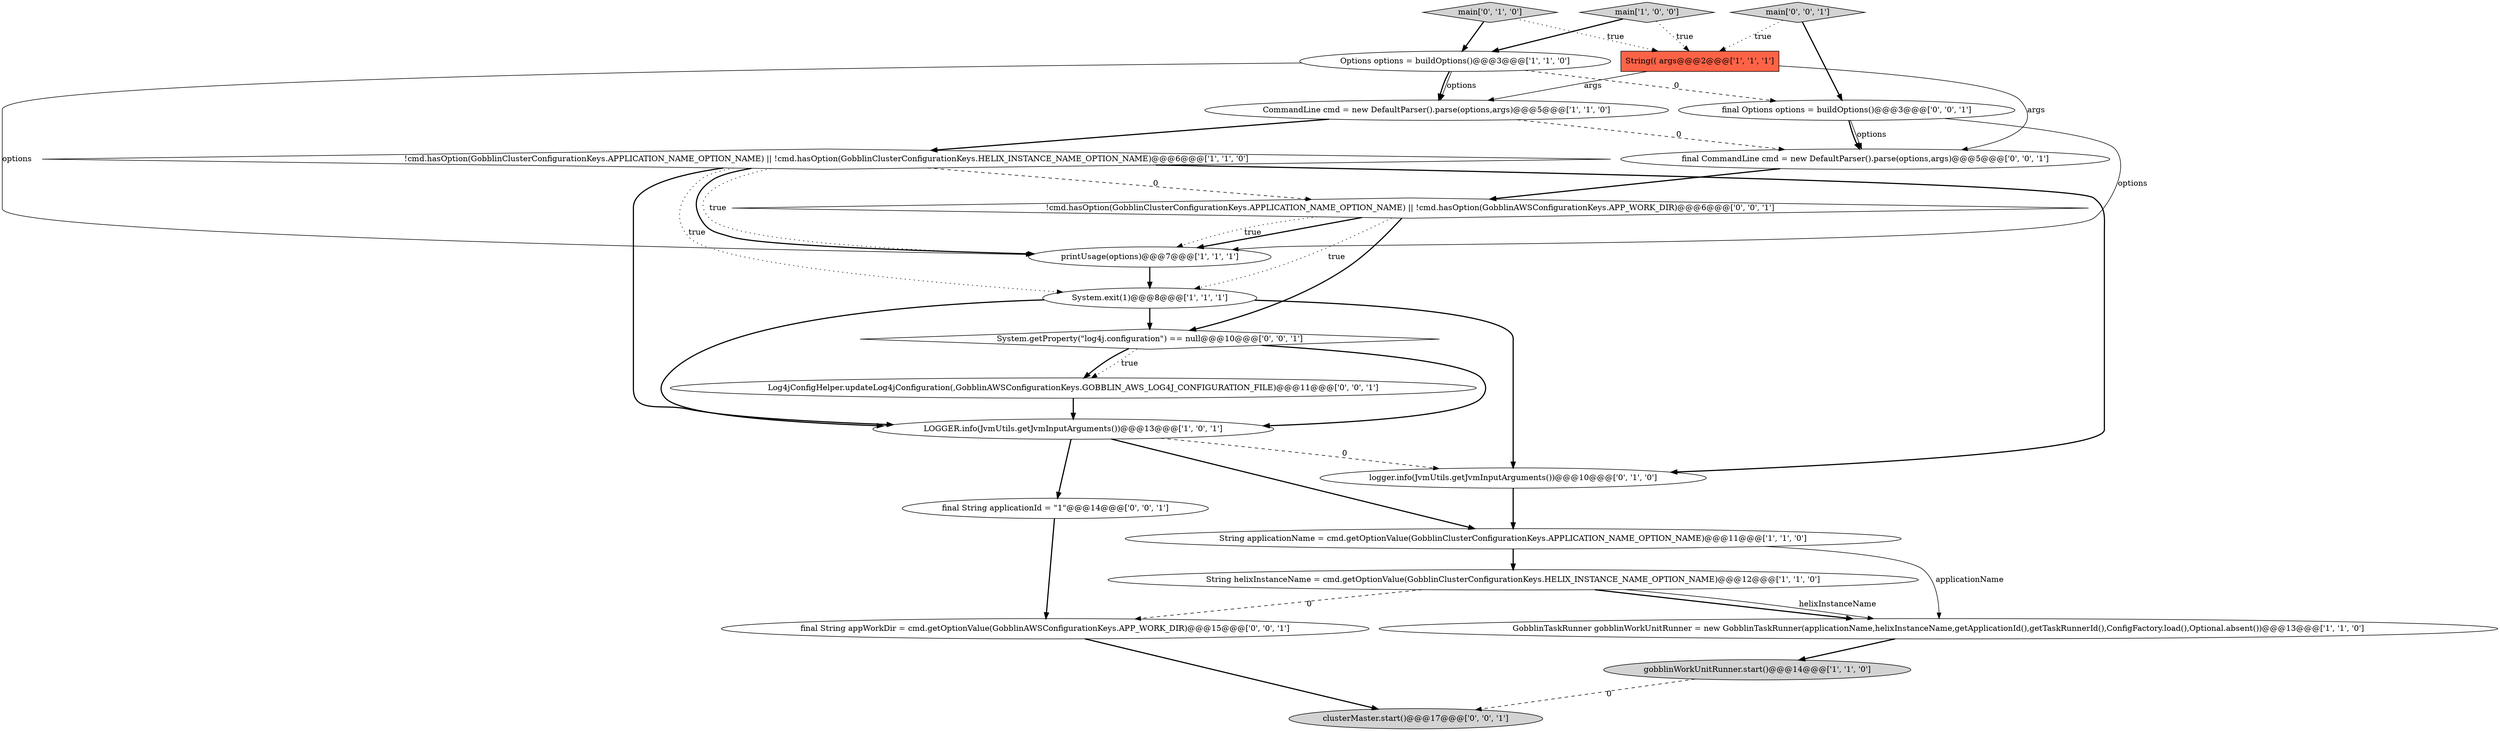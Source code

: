 digraph {
1 [style = filled, label = "String(( args@@@2@@@['1', '1', '1']", fillcolor = tomato, shape = box image = "AAA0AAABBB1BBB"];
5 [style = filled, label = "printUsage(options)@@@7@@@['1', '1', '1']", fillcolor = white, shape = ellipse image = "AAA0AAABBB1BBB"];
15 [style = filled, label = "Log4jConfigHelper.updateLog4jConfiguration(,GobblinAWSConfigurationKeys.GOBBLIN_AWS_LOG4J_CONFIGURATION_FILE)@@@11@@@['0', '0', '1']", fillcolor = white, shape = ellipse image = "AAA0AAABBB3BBB"];
10 [style = filled, label = "!cmd.hasOption(GobblinClusterConfigurationKeys.APPLICATION_NAME_OPTION_NAME) || !cmd.hasOption(GobblinClusterConfigurationKeys.HELIX_INSTANCE_NAME_OPTION_NAME)@@@6@@@['1', '1', '0']", fillcolor = white, shape = diamond image = "AAA0AAABBB1BBB"];
12 [style = filled, label = "main['0', '1', '0']", fillcolor = lightgray, shape = diamond image = "AAA0AAABBB2BBB"];
9 [style = filled, label = "String helixInstanceName = cmd.getOptionValue(GobblinClusterConfigurationKeys.HELIX_INSTANCE_NAME_OPTION_NAME)@@@12@@@['1', '1', '0']", fillcolor = white, shape = ellipse image = "AAA0AAABBB1BBB"];
20 [style = filled, label = "final String applicationId = \"1\"@@@14@@@['0', '0', '1']", fillcolor = white, shape = ellipse image = "AAA0AAABBB3BBB"];
7 [style = filled, label = "String applicationName = cmd.getOptionValue(GobblinClusterConfigurationKeys.APPLICATION_NAME_OPTION_NAME)@@@11@@@['1', '1', '0']", fillcolor = white, shape = ellipse image = "AAA0AAABBB1BBB"];
6 [style = filled, label = "CommandLine cmd = new DefaultParser().parse(options,args)@@@5@@@['1', '1', '0']", fillcolor = white, shape = ellipse image = "AAA0AAABBB1BBB"];
19 [style = filled, label = "System.getProperty(\"log4j.configuration\") == null@@@10@@@['0', '0', '1']", fillcolor = white, shape = diamond image = "AAA0AAABBB3BBB"];
2 [style = filled, label = "gobblinWorkUnitRunner.start()@@@14@@@['1', '1', '0']", fillcolor = lightgray, shape = ellipse image = "AAA0AAABBB1BBB"];
8 [style = filled, label = "System.exit(1)@@@8@@@['1', '1', '1']", fillcolor = white, shape = ellipse image = "AAA0AAABBB1BBB"];
18 [style = filled, label = "final Options options = buildOptions()@@@3@@@['0', '0', '1']", fillcolor = white, shape = ellipse image = "AAA0AAABBB3BBB"];
21 [style = filled, label = "clusterMaster.start()@@@17@@@['0', '0', '1']", fillcolor = lightgray, shape = ellipse image = "AAA0AAABBB3BBB"];
14 [style = filled, label = "!cmd.hasOption(GobblinClusterConfigurationKeys.APPLICATION_NAME_OPTION_NAME) || !cmd.hasOption(GobblinAWSConfigurationKeys.APP_WORK_DIR)@@@6@@@['0', '0', '1']", fillcolor = white, shape = diamond image = "AAA0AAABBB3BBB"];
0 [style = filled, label = "Options options = buildOptions()@@@3@@@['1', '1', '0']", fillcolor = white, shape = ellipse image = "AAA0AAABBB1BBB"];
3 [style = filled, label = "main['1', '0', '0']", fillcolor = lightgray, shape = diamond image = "AAA0AAABBB1BBB"];
17 [style = filled, label = "final String appWorkDir = cmd.getOptionValue(GobblinAWSConfigurationKeys.APP_WORK_DIR)@@@15@@@['0', '0', '1']", fillcolor = white, shape = ellipse image = "AAA0AAABBB3BBB"];
13 [style = filled, label = "logger.info(JvmUtils.getJvmInputArguments())@@@10@@@['0', '1', '0']", fillcolor = white, shape = ellipse image = "AAA1AAABBB2BBB"];
16 [style = filled, label = "main['0', '0', '1']", fillcolor = lightgray, shape = diamond image = "AAA0AAABBB3BBB"];
11 [style = filled, label = "GobblinTaskRunner gobblinWorkUnitRunner = new GobblinTaskRunner(applicationName,helixInstanceName,getApplicationId(),getTaskRunnerId(),ConfigFactory.load(),Optional.absent())@@@13@@@['1', '1', '0']", fillcolor = white, shape = ellipse image = "AAA0AAABBB1BBB"];
4 [style = filled, label = "LOGGER.info(JvmUtils.getJvmInputArguments())@@@13@@@['1', '0', '1']", fillcolor = white, shape = ellipse image = "AAA0AAABBB1BBB"];
22 [style = filled, label = "final CommandLine cmd = new DefaultParser().parse(options,args)@@@5@@@['0', '0', '1']", fillcolor = white, shape = ellipse image = "AAA0AAABBB3BBB"];
0->6 [style = bold, label=""];
14->5 [style = bold, label=""];
12->0 [style = bold, label=""];
13->7 [style = bold, label=""];
5->8 [style = bold, label=""];
4->7 [style = bold, label=""];
9->11 [style = bold, label=""];
1->6 [style = solid, label="args"];
18->5 [style = solid, label="options"];
8->4 [style = bold, label=""];
14->5 [style = dotted, label="true"];
17->21 [style = bold, label=""];
3->1 [style = dotted, label="true"];
18->22 [style = bold, label=""];
10->14 [style = dashed, label="0"];
7->9 [style = bold, label=""];
16->18 [style = bold, label=""];
15->4 [style = bold, label=""];
19->15 [style = bold, label=""];
14->8 [style = dotted, label="true"];
9->17 [style = dashed, label="0"];
14->19 [style = bold, label=""];
18->22 [style = solid, label="options"];
16->1 [style = dotted, label="true"];
6->22 [style = dashed, label="0"];
4->20 [style = bold, label=""];
11->2 [style = bold, label=""];
6->10 [style = bold, label=""];
1->22 [style = solid, label="args"];
10->13 [style = bold, label=""];
22->14 [style = bold, label=""];
10->4 [style = bold, label=""];
10->8 [style = dotted, label="true"];
3->0 [style = bold, label=""];
19->15 [style = dotted, label="true"];
8->13 [style = bold, label=""];
19->4 [style = bold, label=""];
0->6 [style = solid, label="options"];
20->17 [style = bold, label=""];
2->21 [style = dashed, label="0"];
4->13 [style = dashed, label="0"];
0->5 [style = solid, label="options"];
10->5 [style = dotted, label="true"];
9->11 [style = solid, label="helixInstanceName"];
12->1 [style = dotted, label="true"];
0->18 [style = dashed, label="0"];
7->11 [style = solid, label="applicationName"];
10->5 [style = bold, label=""];
8->19 [style = bold, label=""];
}
